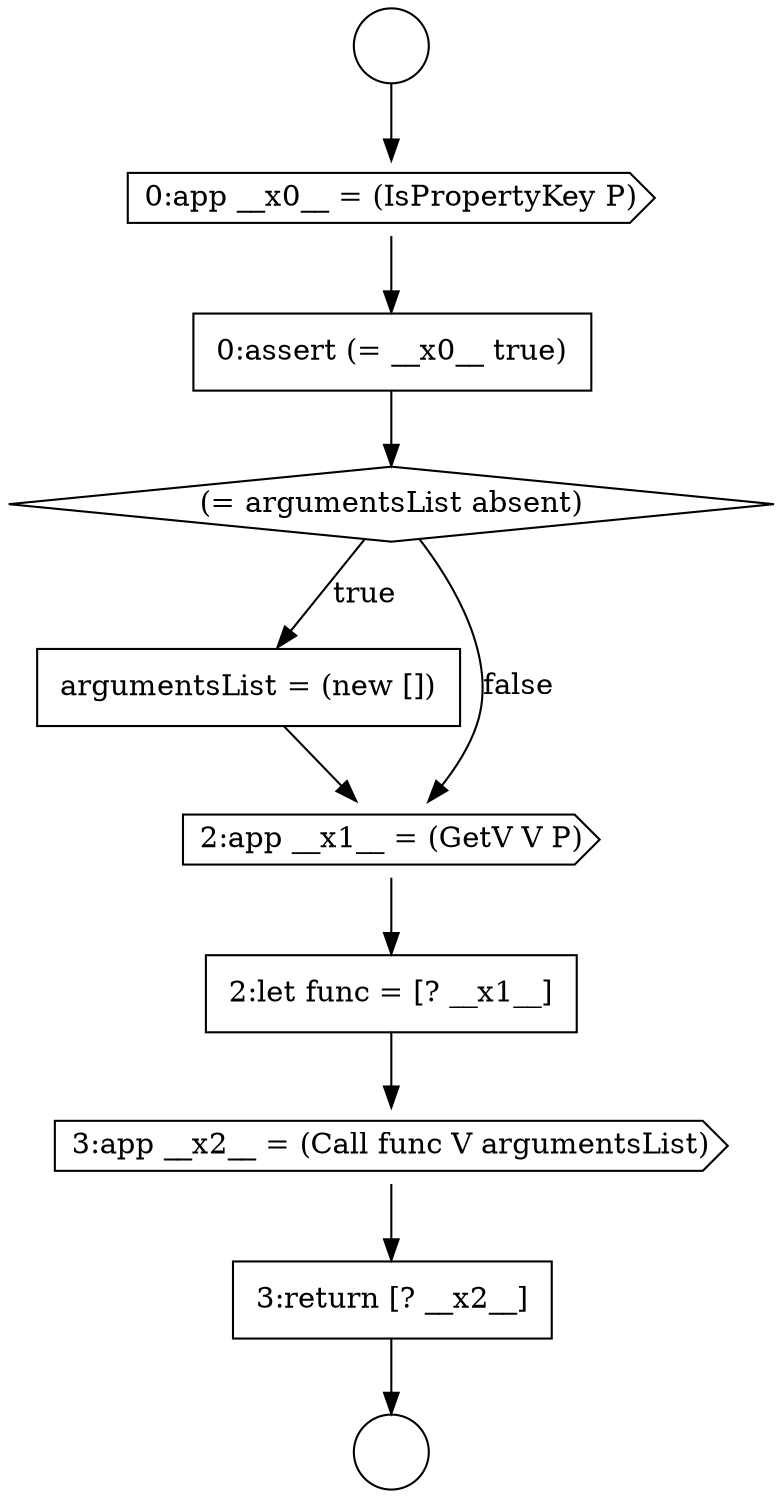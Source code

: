digraph {
  node909 [shape=none, margin=0, label=<<font color="black">
    <table border="0" cellborder="1" cellspacing="0" cellpadding="10">
      <tr><td align="left">argumentsList = (new [])</td></tr>
    </table>
  </font>> color="black" fillcolor="white" style=filled]
  node913 [shape=none, margin=0, label=<<font color="black">
    <table border="0" cellborder="1" cellspacing="0" cellpadding="10">
      <tr><td align="left">3:return [? __x2__]</td></tr>
    </table>
  </font>> color="black" fillcolor="white" style=filled]
  node905 [shape=circle label=" " color="black" fillcolor="white" style=filled]
  node910 [shape=cds, label=<<font color="black">2:app __x1__ = (GetV V P)</font>> color="black" fillcolor="white" style=filled]
  node911 [shape=none, margin=0, label=<<font color="black">
    <table border="0" cellborder="1" cellspacing="0" cellpadding="10">
      <tr><td align="left">2:let func = [? __x1__]</td></tr>
    </table>
  </font>> color="black" fillcolor="white" style=filled]
  node906 [shape=cds, label=<<font color="black">0:app __x0__ = (IsPropertyKey P)</font>> color="black" fillcolor="white" style=filled]
  node904 [shape=circle label=" " color="black" fillcolor="white" style=filled]
  node912 [shape=cds, label=<<font color="black">3:app __x2__ = (Call func V argumentsList)</font>> color="black" fillcolor="white" style=filled]
  node907 [shape=none, margin=0, label=<<font color="black">
    <table border="0" cellborder="1" cellspacing="0" cellpadding="10">
      <tr><td align="left">0:assert (= __x0__ true)</td></tr>
    </table>
  </font>> color="black" fillcolor="white" style=filled]
  node908 [shape=diamond, label=<<font color="black">(= argumentsList absent)</font>> color="black" fillcolor="white" style=filled]
  node911 -> node912 [ color="black"]
  node908 -> node909 [label=<<font color="black">true</font>> color="black"]
  node908 -> node910 [label=<<font color="black">false</font>> color="black"]
  node910 -> node911 [ color="black"]
  node912 -> node913 [ color="black"]
  node906 -> node907 [ color="black"]
  node913 -> node905 [ color="black"]
  node909 -> node910 [ color="black"]
  node907 -> node908 [ color="black"]
  node904 -> node906 [ color="black"]
}
